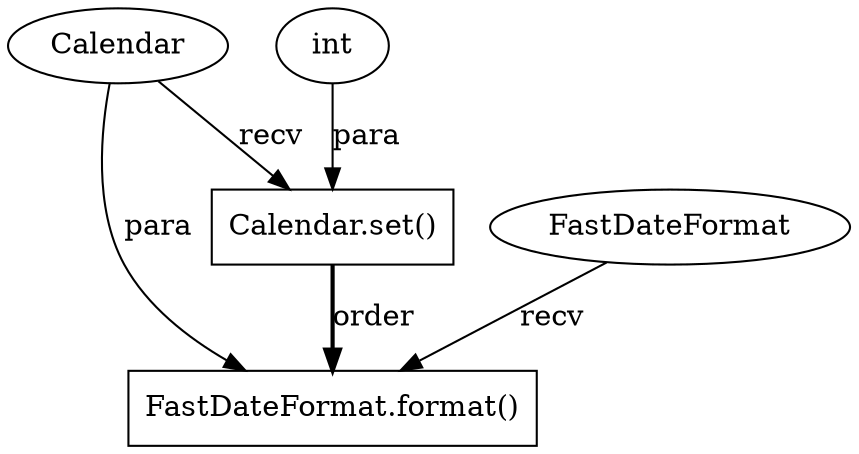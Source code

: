 digraph "AUG" {

  1 [ label="Calendar.set()" shape="box" ];
  2 [ label="int" shape="ellipse" ];
  3 [ label="Calendar" shape="ellipse" ];
  4 [ label="FastDateFormat.format()" shape="box" ];
  5 [ label="FastDateFormat" shape="ellipse" ];
  2 -> 1 [ label="para" style="solid" ];
  3 -> 1 [ label="recv" style="solid" ];
  1 -> 4 [ label="order" style="bold" ];
  3 -> 4 [ label="para" style="solid" ];
  5 -> 4 [ label="recv" style="solid" ];
}
